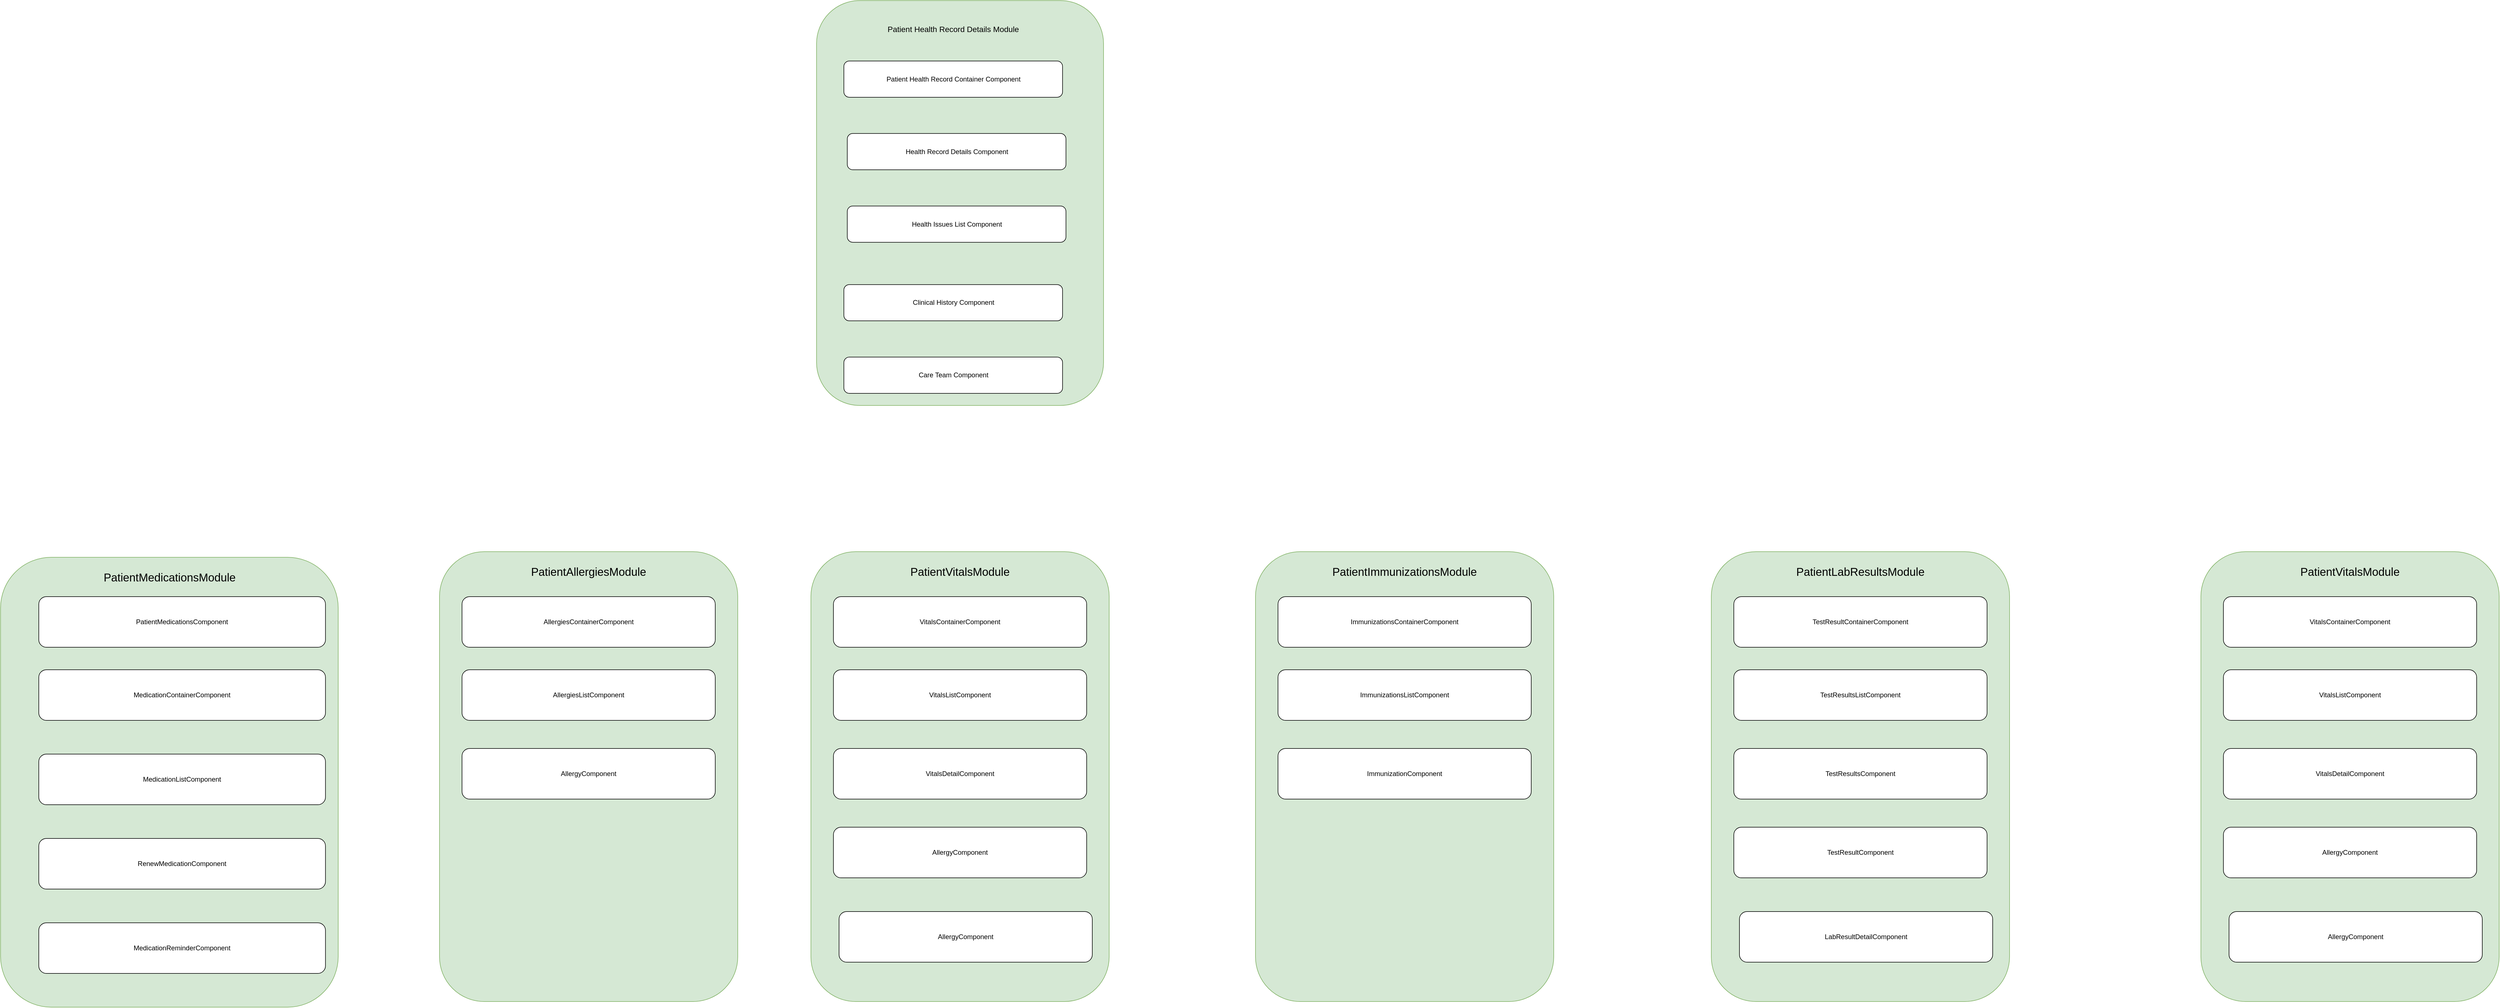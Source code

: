 <mxfile version="25.0.3">
  <diagram name="Page-1" id="2kIEvzqVXsuV8Udayv0d">
    <mxGraphModel dx="1545" dy="2642" grid="1" gridSize="10" guides="1" tooltips="1" connect="1" arrows="1" fold="1" page="1" pageScale="1" pageWidth="850" pageHeight="1100" math="0" shadow="0">
      <root>
        <mxCell id="0" />
        <mxCell id="1" parent="0" />
        <mxCell id="dV1gSzbPTBrYAg3rUSXR-46" value="" style="group" vertex="1" connectable="0" parent="1">
          <mxGeometry x="1050" y="-1230" width="510" height="720" as="geometry" />
        </mxCell>
        <mxCell id="dV1gSzbPTBrYAg3rUSXR-35" value="" style="rounded=1;whiteSpace=wrap;html=1;labelBackgroundColor=#38FF45;fillColor=#d5e8d4;strokeColor=#82b366;" vertex="1" parent="dV1gSzbPTBrYAg3rUSXR-46">
          <mxGeometry width="510.0" height="720" as="geometry" />
        </mxCell>
        <mxCell id="dV1gSzbPTBrYAg3rUSXR-37" value="&lt;span&gt;Patient Health Record Details Module&lt;/span&gt;&lt;div&gt;&lt;span&gt;&lt;br&gt;&lt;/span&gt;&lt;/div&gt;" style="text;html=1;align=center;verticalAlign=middle;whiteSpace=wrap;rounded=0;labelBackgroundColor=none;fontSize=14;" vertex="1" parent="dV1gSzbPTBrYAg3rUSXR-46">
          <mxGeometry x="66.786" y="42.985" width="352.143" height="32.239" as="geometry" />
        </mxCell>
        <mxCell id="dV1gSzbPTBrYAg3rUSXR-38" value="Patient Health Record Container Component" style="rounded=1;whiteSpace=wrap;html=1;" vertex="1" parent="dV1gSzbPTBrYAg3rUSXR-46">
          <mxGeometry x="48.571" y="107.463" width="388.571" height="64.478" as="geometry" />
        </mxCell>
        <mxCell id="dV1gSzbPTBrYAg3rUSXR-39" value="Health Record Details Component" style="rounded=1;whiteSpace=wrap;html=1;" vertex="1" parent="dV1gSzbPTBrYAg3rUSXR-46">
          <mxGeometry x="54.643" y="236.418" width="388.571" height="64.478" as="geometry" />
        </mxCell>
        <mxCell id="dV1gSzbPTBrYAg3rUSXR-40" value="Health Issues List Component" style="rounded=1;whiteSpace=wrap;html=1;" vertex="1" parent="dV1gSzbPTBrYAg3rUSXR-46">
          <mxGeometry x="54.643" y="365.373" width="388.571" height="64.478" as="geometry" />
        </mxCell>
        <mxCell id="dV1gSzbPTBrYAg3rUSXR-41" value="Clinical History Component" style="rounded=1;whiteSpace=wrap;html=1;" vertex="1" parent="dV1gSzbPTBrYAg3rUSXR-46">
          <mxGeometry x="48.571" y="505.075" width="388.571" height="64.478" as="geometry" />
        </mxCell>
        <mxCell id="dV1gSzbPTBrYAg3rUSXR-42" value="Care Team Component" style="rounded=1;whiteSpace=wrap;html=1;" vertex="1" parent="dV1gSzbPTBrYAg3rUSXR-46">
          <mxGeometry x="48.571" y="634.03" width="388.571" height="64.478" as="geometry" />
        </mxCell>
        <mxCell id="dV1gSzbPTBrYAg3rUSXR-53" value="" style="group" vertex="1" connectable="0" parent="1">
          <mxGeometry x="-400" y="-240" width="600" height="800" as="geometry" />
        </mxCell>
        <mxCell id="dV1gSzbPTBrYAg3rUSXR-44" value="" style="rounded=1;whiteSpace=wrap;html=1;fillColor=#d5e8d4;strokeColor=#82b366;" vertex="1" parent="dV1gSzbPTBrYAg3rUSXR-53">
          <mxGeometry width="600" height="800" as="geometry" />
        </mxCell>
        <mxCell id="dV1gSzbPTBrYAg3rUSXR-45" value="&lt;font style=&quot;font-size: 20px;&quot;&gt;PatientMedicationsModule&lt;/font&gt;" style="text;html=1;align=center;verticalAlign=middle;whiteSpace=wrap;rounded=0;" vertex="1" parent="dV1gSzbPTBrYAg3rUSXR-53">
          <mxGeometry x="56.604" y="20" width="486.792" height="30" as="geometry" />
        </mxCell>
        <mxCell id="dV1gSzbPTBrYAg3rUSXR-48" value="PatientMedicationsComponent" style="rounded=1;whiteSpace=wrap;html=1;" vertex="1" parent="dV1gSzbPTBrYAg3rUSXR-53">
          <mxGeometry x="67.925" y="70" width="509.434" height="90" as="geometry" />
        </mxCell>
        <mxCell id="dV1gSzbPTBrYAg3rUSXR-49" value="MedicationContainerComponent" style="rounded=1;whiteSpace=wrap;html=1;" vertex="1" parent="dV1gSzbPTBrYAg3rUSXR-53">
          <mxGeometry x="67.925" y="200" width="509.434" height="90" as="geometry" />
        </mxCell>
        <mxCell id="dV1gSzbPTBrYAg3rUSXR-50" value="MedicationListComponent" style="rounded=1;whiteSpace=wrap;html=1;" vertex="1" parent="dV1gSzbPTBrYAg3rUSXR-53">
          <mxGeometry x="67.925" y="350" width="509.434" height="90" as="geometry" />
        </mxCell>
        <mxCell id="dV1gSzbPTBrYAg3rUSXR-51" value="RenewMedicationComponent" style="rounded=1;whiteSpace=wrap;html=1;" vertex="1" parent="dV1gSzbPTBrYAg3rUSXR-53">
          <mxGeometry x="67.925" y="500" width="509.434" height="90" as="geometry" />
        </mxCell>
        <mxCell id="dV1gSzbPTBrYAg3rUSXR-52" value="MedicationReminderComponent" style="rounded=1;whiteSpace=wrap;html=1;" vertex="1" parent="dV1gSzbPTBrYAg3rUSXR-53">
          <mxGeometry x="67.925" y="650" width="509.434" height="90" as="geometry" />
        </mxCell>
        <mxCell id="dV1gSzbPTBrYAg3rUSXR-67" value="" style="group" vertex="1" connectable="0" parent="1">
          <mxGeometry x="380" y="-250" width="530" height="800" as="geometry" />
        </mxCell>
        <mxCell id="dV1gSzbPTBrYAg3rUSXR-58" value="" style="rounded=1;whiteSpace=wrap;html=1;fillColor=#d5e8d4;strokeColor=#82b366;container=0;" vertex="1" parent="dV1gSzbPTBrYAg3rUSXR-67">
          <mxGeometry width="530" height="800" as="geometry" />
        </mxCell>
        <mxCell id="dV1gSzbPTBrYAg3rUSXR-59" value="&lt;font style=&quot;font-size: 20px;&quot;&gt;PatientAllergiesModule&lt;/font&gt;" style="text;html=1;align=center;verticalAlign=middle;whiteSpace=wrap;rounded=0;container=0;" vertex="1" parent="dV1gSzbPTBrYAg3rUSXR-67">
          <mxGeometry x="50" y="20" width="430" height="30" as="geometry" />
        </mxCell>
        <mxCell id="dV1gSzbPTBrYAg3rUSXR-60" value="AllergiesContainerComponent" style="rounded=1;whiteSpace=wrap;html=1;container=0;" vertex="1" parent="dV1gSzbPTBrYAg3rUSXR-67">
          <mxGeometry x="40" y="80" width="450" height="90" as="geometry" />
        </mxCell>
        <mxCell id="dV1gSzbPTBrYAg3rUSXR-61" value="AllergiesListComponent" style="rounded=1;whiteSpace=wrap;html=1;container=0;" vertex="1" parent="dV1gSzbPTBrYAg3rUSXR-67">
          <mxGeometry x="40" y="210" width="450" height="90" as="geometry" />
        </mxCell>
        <mxCell id="dV1gSzbPTBrYAg3rUSXR-62" value="AllergyComponent" style="rounded=1;whiteSpace=wrap;html=1;container=0;" vertex="1" parent="dV1gSzbPTBrYAg3rUSXR-67">
          <mxGeometry x="40" y="350" width="450" height="90" as="geometry" />
        </mxCell>
        <mxCell id="dV1gSzbPTBrYAg3rUSXR-68" value="" style="group" vertex="1" connectable="0" parent="1">
          <mxGeometry x="1040" y="-250" width="530" height="800" as="geometry" />
        </mxCell>
        <mxCell id="dV1gSzbPTBrYAg3rUSXR-69" value="" style="rounded=1;whiteSpace=wrap;html=1;fillColor=#d5e8d4;strokeColor=#82b366;container=0;" vertex="1" parent="dV1gSzbPTBrYAg3rUSXR-68">
          <mxGeometry width="530" height="800" as="geometry" />
        </mxCell>
        <mxCell id="dV1gSzbPTBrYAg3rUSXR-70" value="&lt;font style=&quot;font-size: 20px;&quot;&gt;PatientVitalsModule&lt;/font&gt;" style="text;html=1;align=center;verticalAlign=middle;whiteSpace=wrap;rounded=0;container=0;" vertex="1" parent="dV1gSzbPTBrYAg3rUSXR-68">
          <mxGeometry x="50" y="20" width="430" height="30" as="geometry" />
        </mxCell>
        <mxCell id="dV1gSzbPTBrYAg3rUSXR-71" value="VitalsContainerComponent" style="rounded=1;whiteSpace=wrap;html=1;container=0;" vertex="1" parent="dV1gSzbPTBrYAg3rUSXR-68">
          <mxGeometry x="40" y="80" width="450" height="90" as="geometry" />
        </mxCell>
        <mxCell id="dV1gSzbPTBrYAg3rUSXR-72" value="VitalsListComponent" style="rounded=1;whiteSpace=wrap;html=1;container=0;" vertex="1" parent="dV1gSzbPTBrYAg3rUSXR-68">
          <mxGeometry x="40" y="210" width="450" height="90" as="geometry" />
        </mxCell>
        <mxCell id="dV1gSzbPTBrYAg3rUSXR-73" value="VitalsDetailComponent" style="rounded=1;whiteSpace=wrap;html=1;container=0;" vertex="1" parent="dV1gSzbPTBrYAg3rUSXR-68">
          <mxGeometry x="40" y="350" width="450" height="90" as="geometry" />
        </mxCell>
        <mxCell id="dV1gSzbPTBrYAg3rUSXR-74" value="AllergyComponent" style="rounded=1;whiteSpace=wrap;html=1;container=0;" vertex="1" parent="dV1gSzbPTBrYAg3rUSXR-68">
          <mxGeometry x="40" y="490" width="450" height="90" as="geometry" />
        </mxCell>
        <mxCell id="dV1gSzbPTBrYAg3rUSXR-75" value="AllergyComponent" style="rounded=1;whiteSpace=wrap;html=1;container=0;" vertex="1" parent="dV1gSzbPTBrYAg3rUSXR-68">
          <mxGeometry x="50" y="640" width="450" height="90" as="geometry" />
        </mxCell>
        <mxCell id="dV1gSzbPTBrYAg3rUSXR-76" value="" style="group" vertex="1" connectable="0" parent="1">
          <mxGeometry x="1830" y="-250" width="530" height="800" as="geometry" />
        </mxCell>
        <mxCell id="dV1gSzbPTBrYAg3rUSXR-77" value="" style="rounded=1;whiteSpace=wrap;html=1;fillColor=#d5e8d4;strokeColor=#82b366;container=0;" vertex="1" parent="dV1gSzbPTBrYAg3rUSXR-76">
          <mxGeometry width="530" height="800" as="geometry" />
        </mxCell>
        <mxCell id="dV1gSzbPTBrYAg3rUSXR-78" value="&lt;font style=&quot;font-size: 20px;&quot;&gt;PatientImmunizationsModule&lt;/font&gt;" style="text;html=1;align=center;verticalAlign=middle;whiteSpace=wrap;rounded=0;container=0;" vertex="1" parent="dV1gSzbPTBrYAg3rUSXR-76">
          <mxGeometry x="50" y="20" width="430" height="30" as="geometry" />
        </mxCell>
        <mxCell id="dV1gSzbPTBrYAg3rUSXR-79" value="ImmunizationsContainerComponent" style="rounded=1;whiteSpace=wrap;html=1;container=0;" vertex="1" parent="dV1gSzbPTBrYAg3rUSXR-76">
          <mxGeometry x="40" y="80" width="450" height="90" as="geometry" />
        </mxCell>
        <mxCell id="dV1gSzbPTBrYAg3rUSXR-80" value="ImmunizationsListComponent" style="rounded=1;whiteSpace=wrap;html=1;container=0;" vertex="1" parent="dV1gSzbPTBrYAg3rUSXR-76">
          <mxGeometry x="40" y="210" width="450" height="90" as="geometry" />
        </mxCell>
        <mxCell id="dV1gSzbPTBrYAg3rUSXR-81" value="ImmunizationComponent" style="rounded=1;whiteSpace=wrap;html=1;container=0;" vertex="1" parent="dV1gSzbPTBrYAg3rUSXR-76">
          <mxGeometry x="40" y="350" width="450" height="90" as="geometry" />
        </mxCell>
        <mxCell id="dV1gSzbPTBrYAg3rUSXR-84" value="" style="group" vertex="1" connectable="0" parent="1">
          <mxGeometry x="2640" y="-250" width="530" height="800" as="geometry" />
        </mxCell>
        <mxCell id="dV1gSzbPTBrYAg3rUSXR-85" value="" style="rounded=1;whiteSpace=wrap;html=1;fillColor=#d5e8d4;strokeColor=#82b366;container=0;" vertex="1" parent="dV1gSzbPTBrYAg3rUSXR-84">
          <mxGeometry width="530" height="800" as="geometry" />
        </mxCell>
        <mxCell id="dV1gSzbPTBrYAg3rUSXR-86" value="&lt;font style=&quot;font-size: 20px;&quot;&gt;PatientLabResultsModule&lt;/font&gt;" style="text;html=1;align=center;verticalAlign=middle;whiteSpace=wrap;rounded=0;container=0;" vertex="1" parent="dV1gSzbPTBrYAg3rUSXR-84">
          <mxGeometry x="50" y="20" width="430" height="30" as="geometry" />
        </mxCell>
        <mxCell id="dV1gSzbPTBrYAg3rUSXR-87" value="TestResultContainerComponent" style="rounded=1;whiteSpace=wrap;html=1;container=0;" vertex="1" parent="dV1gSzbPTBrYAg3rUSXR-84">
          <mxGeometry x="40" y="80" width="450" height="90" as="geometry" />
        </mxCell>
        <mxCell id="dV1gSzbPTBrYAg3rUSXR-88" value="TestResultsListComponent" style="rounded=1;whiteSpace=wrap;html=1;container=0;" vertex="1" parent="dV1gSzbPTBrYAg3rUSXR-84">
          <mxGeometry x="40" y="210" width="450" height="90" as="geometry" />
        </mxCell>
        <mxCell id="dV1gSzbPTBrYAg3rUSXR-89" value="TestResultsComponent" style="rounded=1;whiteSpace=wrap;html=1;container=0;" vertex="1" parent="dV1gSzbPTBrYAg3rUSXR-84">
          <mxGeometry x="40" y="350" width="450" height="90" as="geometry" />
        </mxCell>
        <mxCell id="dV1gSzbPTBrYAg3rUSXR-90" value="TestResultComponent" style="rounded=1;whiteSpace=wrap;html=1;container=0;" vertex="1" parent="dV1gSzbPTBrYAg3rUSXR-84">
          <mxGeometry x="40" y="490" width="450" height="90" as="geometry" />
        </mxCell>
        <mxCell id="dV1gSzbPTBrYAg3rUSXR-91" value="LabResultDetailComponent" style="rounded=1;whiteSpace=wrap;html=1;container=0;" vertex="1" parent="dV1gSzbPTBrYAg3rUSXR-84">
          <mxGeometry x="50" y="640" width="450" height="90" as="geometry" />
        </mxCell>
        <mxCell id="dV1gSzbPTBrYAg3rUSXR-94" value="" style="group" vertex="1" connectable="0" parent="1">
          <mxGeometry x="3510" y="-250" width="530" height="800" as="geometry" />
        </mxCell>
        <mxCell id="dV1gSzbPTBrYAg3rUSXR-95" value="" style="rounded=1;whiteSpace=wrap;html=1;fillColor=#d5e8d4;strokeColor=#82b366;container=0;" vertex="1" parent="dV1gSzbPTBrYAg3rUSXR-94">
          <mxGeometry width="530" height="800" as="geometry" />
        </mxCell>
        <mxCell id="dV1gSzbPTBrYAg3rUSXR-96" value="&lt;font style=&quot;font-size: 20px;&quot;&gt;PatientVitalsModule&lt;/font&gt;" style="text;html=1;align=center;verticalAlign=middle;whiteSpace=wrap;rounded=0;container=0;" vertex="1" parent="dV1gSzbPTBrYAg3rUSXR-94">
          <mxGeometry x="50" y="20" width="430" height="30" as="geometry" />
        </mxCell>
        <mxCell id="dV1gSzbPTBrYAg3rUSXR-97" value="VitalsContainerComponent" style="rounded=1;whiteSpace=wrap;html=1;container=0;" vertex="1" parent="dV1gSzbPTBrYAg3rUSXR-94">
          <mxGeometry x="40" y="80" width="450" height="90" as="geometry" />
        </mxCell>
        <mxCell id="dV1gSzbPTBrYAg3rUSXR-98" value="VitalsListComponent" style="rounded=1;whiteSpace=wrap;html=1;container=0;" vertex="1" parent="dV1gSzbPTBrYAg3rUSXR-94">
          <mxGeometry x="40" y="210" width="450" height="90" as="geometry" />
        </mxCell>
        <mxCell id="dV1gSzbPTBrYAg3rUSXR-99" value="VitalsDetailComponent" style="rounded=1;whiteSpace=wrap;html=1;container=0;" vertex="1" parent="dV1gSzbPTBrYAg3rUSXR-94">
          <mxGeometry x="40" y="350" width="450" height="90" as="geometry" />
        </mxCell>
        <mxCell id="dV1gSzbPTBrYAg3rUSXR-100" value="AllergyComponent" style="rounded=1;whiteSpace=wrap;html=1;container=0;" vertex="1" parent="dV1gSzbPTBrYAg3rUSXR-94">
          <mxGeometry x="40" y="490" width="450" height="90" as="geometry" />
        </mxCell>
        <mxCell id="dV1gSzbPTBrYAg3rUSXR-101" value="AllergyComponent" style="rounded=1;whiteSpace=wrap;html=1;container=0;" vertex="1" parent="dV1gSzbPTBrYAg3rUSXR-94">
          <mxGeometry x="50" y="640" width="450" height="90" as="geometry" />
        </mxCell>
      </root>
    </mxGraphModel>
  </diagram>
</mxfile>
